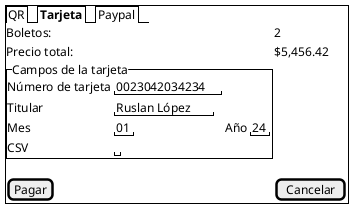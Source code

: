 @startuml
salt
{+
  {/ QR | <b>Tarjeta | Paypal }
  Boletos:| 2
  Precio total:|$5,456.42
  {^"Campos de la tarjeta"
  Número de tarjeta|"0023042034234"
  Titular|"Ruslan López"
  Mes|"01"|Año|"24"
  CSV|""
  }
  [Pagar]|[Cancelar]
}
@enduml